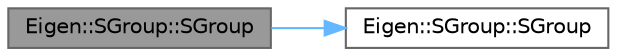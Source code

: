 digraph "Eigen::SGroup::SGroup"
{
 // LATEX_PDF_SIZE
  bgcolor="transparent";
  edge [fontname=Helvetica,fontsize=10,labelfontname=Helvetica,labelfontsize=10];
  node [fontname=Helvetica,fontsize=10,shape=box,height=0.2,width=0.4];
  rankdir="LR";
  Node1 [id="Node000001",label="Eigen::SGroup::SGroup",height=0.2,width=0.4,color="gray40", fillcolor="grey60", style="filled", fontcolor="black",tooltip=" "];
  Node1 -> Node2 [id="edge1_Node000001_Node000002",color="steelblue1",style="solid",tooltip=" "];
  Node2 [id="Node000002",label="Eigen::SGroup::SGroup",height=0.2,width=0.4,color="grey40", fillcolor="white", style="filled",URL="$class_eigen_1_1_s_group.html#a6505d8797e76e3e91dc133eae3455abb",tooltip=" "];
}
